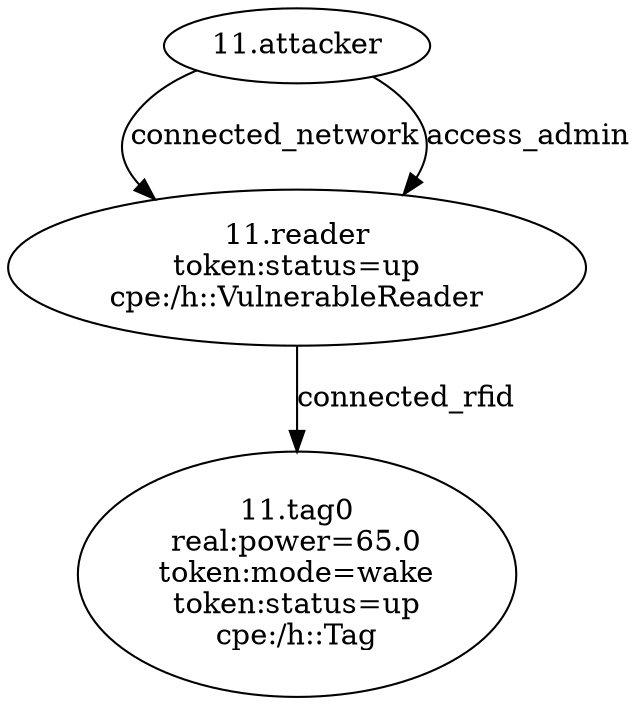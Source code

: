 digraph G {
attacker [label="11.attacker"];
tag0 [label="11.tag0\nreal:power=65.0\ntoken:mode=wake\ntoken:status=up\ncpe:/h::Tag"];
reader [label="11.reader\ntoken:status=up\ncpe:/h::VulnerableReader"];
attacker -> reader  [key=0, label=connected_network];
attacker -> reader  [key=1, label=access_admin];
reader -> tag0  [key=0, label=connected_rfid];
}
